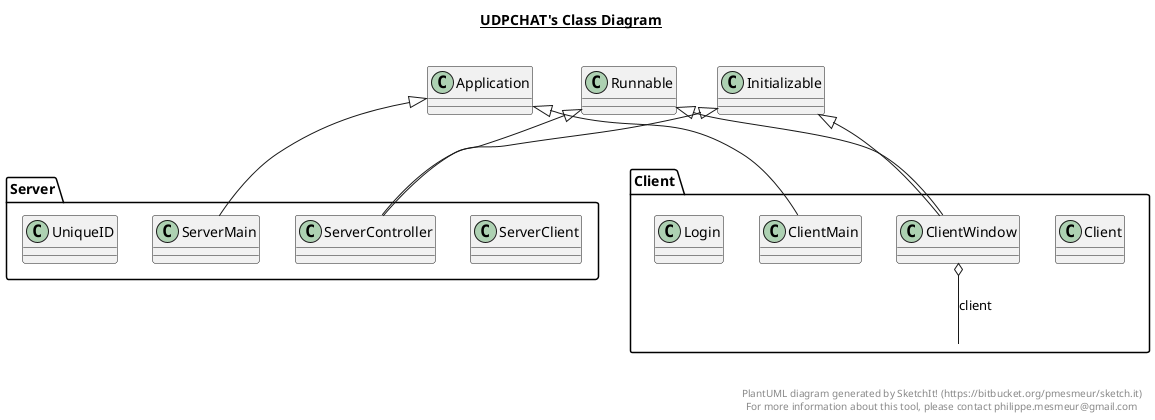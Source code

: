 @startuml

title __UDPCHAT's Class Diagram__\n

  package Client {
    class Client {
    }
  }
  

  package Client {
    class ClientMain {
    }
  }
  

  package Client {
    class ClientWindow {
    }
  }
  

  package Client {
    class Login {
    }
  }
  

  package Server {
    class ServerClient {
    }
  }
  

  package Server {
    class ServerController {
    }
  }
  

  package Server {
    class ServerMain {
    }
  }
  

  package Server {
    class UniqueID {
    }
  }
  

  ClientMain -up-|> Application
  ClientWindow -up-|> Runnable
  ClientWindow -up-|> Initializable
  ClientWindow o-- Client : client
  ServerController -up-|> Runnable
  ServerController -up-|> Initializable
  ServerMain -up-|> Application


right footer


PlantUML diagram generated by SketchIt! (https://bitbucket.org/pmesmeur/sketch.it)
For more information about this tool, please contact philippe.mesmeur@gmail.com
endfooter

@enduml
